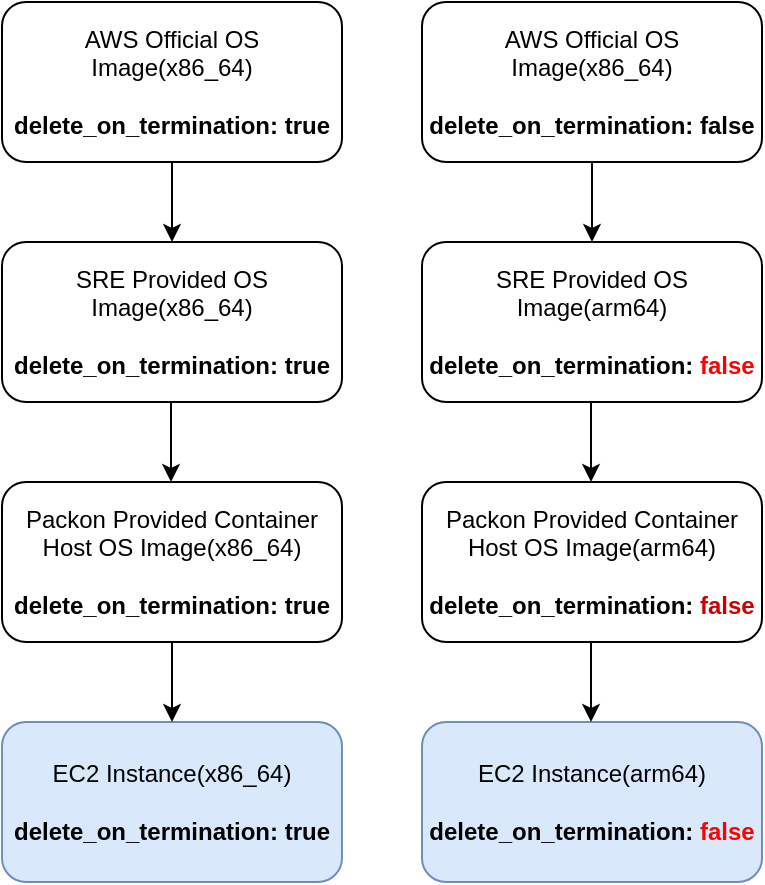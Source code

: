 <mxfile version="24.7.6">
  <diagram name="Page-1" id="d_lKacz_I8V2Ok1XWE2l">
    <mxGraphModel dx="954" dy="556" grid="1" gridSize="10" guides="1" tooltips="1" connect="1" arrows="1" fold="1" page="1" pageScale="1" pageWidth="850" pageHeight="1100" math="0" shadow="0">
      <root>
        <mxCell id="0" />
        <mxCell id="1" parent="0" />
        <mxCell id="EUOBFGdnlfz-_86akROT-1" value="AWS Official OS Image(x86_64)&lt;div&gt;&lt;br&gt;&lt;/div&gt;&lt;div&gt;&lt;b&gt;delete_on_termination: true&lt;/b&gt;&lt;br&gt;&lt;/div&gt;" style="rounded=1;whiteSpace=wrap;html=1;" vertex="1" parent="1">
          <mxGeometry x="110" y="160" width="170" height="80" as="geometry" />
        </mxCell>
        <mxCell id="EUOBFGdnlfz-_86akROT-4" value="SRE Provided OS Image(x86_64)&lt;div&gt;&lt;br&gt;&lt;/div&gt;&lt;div&gt;&lt;b&gt;delete_on_termination: true&lt;/b&gt;&lt;br&gt;&lt;/div&gt;" style="rounded=1;whiteSpace=wrap;html=1;" vertex="1" parent="1">
          <mxGeometry x="110" y="280" width="170" height="80" as="geometry" />
        </mxCell>
        <mxCell id="EUOBFGdnlfz-_86akROT-5" value="SRE Provided OS Image(arm64)&lt;div&gt;&lt;br&gt;&lt;/div&gt;&lt;div&gt;&lt;b&gt;delete_on_termination: &lt;font color=&quot;#ff0000&quot;&gt;false&lt;/font&gt;&lt;/b&gt;&lt;br&gt;&lt;/div&gt;" style="rounded=1;whiteSpace=wrap;html=1;" vertex="1" parent="1">
          <mxGeometry x="320" y="280" width="170" height="80" as="geometry" />
        </mxCell>
        <mxCell id="EUOBFGdnlfz-_86akROT-6" value="Packon Provided Container Host OS Image(x86_64)&lt;div&gt;&lt;br&gt;&lt;/div&gt;&lt;div&gt;&lt;b&gt;delete_on_termination: true&lt;/b&gt;&lt;br&gt;&lt;/div&gt;" style="rounded=1;whiteSpace=wrap;html=1;" vertex="1" parent="1">
          <mxGeometry x="110" y="400" width="170" height="80" as="geometry" />
        </mxCell>
        <mxCell id="EUOBFGdnlfz-_86akROT-7" value="Packon Provided Container Host OS Image(arm64)&lt;div&gt;&lt;br&gt;&lt;/div&gt;&lt;div&gt;&lt;b&gt;delete_on_termination: &lt;font color=&quot;#cc0000&quot;&gt;false&lt;/font&gt;&lt;/b&gt;&lt;br&gt;&lt;/div&gt;" style="rounded=1;whiteSpace=wrap;html=1;" vertex="1" parent="1">
          <mxGeometry x="320" y="400" width="170" height="80" as="geometry" />
        </mxCell>
        <mxCell id="EUOBFGdnlfz-_86akROT-9" value="AWS Official OS Image(x86_64)&lt;div&gt;&lt;br&gt;&lt;/div&gt;&lt;div&gt;&lt;b&gt;delete_on_termination: false&lt;/b&gt;&lt;br&gt;&lt;/div&gt;" style="rounded=1;whiteSpace=wrap;html=1;" vertex="1" parent="1">
          <mxGeometry x="320" y="160" width="170" height="80" as="geometry" />
        </mxCell>
        <mxCell id="EUOBFGdnlfz-_86akROT-10" value="" style="endArrow=classic;html=1;rounded=0;exitX=0.5;exitY=1;exitDx=0;exitDy=0;" edge="1" parent="1" source="EUOBFGdnlfz-_86akROT-1" target="EUOBFGdnlfz-_86akROT-4">
          <mxGeometry width="50" height="50" relative="1" as="geometry">
            <mxPoint x="410" y="400" as="sourcePoint" />
            <mxPoint x="460" y="350" as="targetPoint" />
          </mxGeometry>
        </mxCell>
        <mxCell id="EUOBFGdnlfz-_86akROT-11" value="" style="endArrow=classic;html=1;rounded=0;exitX=0.5;exitY=1;exitDx=0;exitDy=0;entryX=0.5;entryY=0;entryDx=0;entryDy=0;" edge="1" parent="1" source="EUOBFGdnlfz-_86akROT-9" target="EUOBFGdnlfz-_86akROT-5">
          <mxGeometry width="50" height="50" relative="1" as="geometry">
            <mxPoint x="410" y="400" as="sourcePoint" />
            <mxPoint x="460" y="350" as="targetPoint" />
          </mxGeometry>
        </mxCell>
        <mxCell id="EUOBFGdnlfz-_86akROT-13" value="" style="endArrow=classic;html=1;rounded=0;exitX=0.5;exitY=1;exitDx=0;exitDy=0;" edge="1" parent="1">
          <mxGeometry width="50" height="50" relative="1" as="geometry">
            <mxPoint x="194.5" y="360" as="sourcePoint" />
            <mxPoint x="194.5" y="400" as="targetPoint" />
          </mxGeometry>
        </mxCell>
        <mxCell id="EUOBFGdnlfz-_86akROT-14" value="" style="endArrow=classic;html=1;rounded=0;" edge="1" parent="1">
          <mxGeometry width="50" height="50" relative="1" as="geometry">
            <mxPoint x="404.5" y="360" as="sourcePoint" />
            <mxPoint x="404.5" y="400" as="targetPoint" />
          </mxGeometry>
        </mxCell>
        <mxCell id="EUOBFGdnlfz-_86akROT-16" value="EC2 Instance(x86_64)&lt;div&gt;&lt;br&gt;&lt;/div&gt;&lt;div&gt;&lt;b&gt;delete_on_termination: true&lt;/b&gt;&lt;br&gt;&lt;/div&gt;" style="rounded=1;whiteSpace=wrap;html=1;fillColor=#dae8fc;strokeColor=#6c8ebf;" vertex="1" parent="1">
          <mxGeometry x="110" y="520" width="170" height="80" as="geometry" />
        </mxCell>
        <mxCell id="EUOBFGdnlfz-_86akROT-17" value="EC2 Instance(arm64)&lt;div&gt;&lt;br&gt;&lt;/div&gt;&lt;div&gt;&lt;b&gt;delete_on_termination: &lt;font color=&quot;#ff0000&quot;&gt;false&lt;/font&gt;&lt;/b&gt;&lt;br&gt;&lt;/div&gt;" style="rounded=1;whiteSpace=wrap;html=1;fillColor=#dae8fc;strokeColor=#6c8ebf;" vertex="1" parent="1">
          <mxGeometry x="320" y="520" width="170" height="80" as="geometry" />
        </mxCell>
        <mxCell id="EUOBFGdnlfz-_86akROT-18" value="" style="endArrow=classic;html=1;rounded=0;exitX=0.5;exitY=1;exitDx=0;exitDy=0;entryX=0.5;entryY=0;entryDx=0;entryDy=0;" edge="1" parent="1" source="EUOBFGdnlfz-_86akROT-6" target="EUOBFGdnlfz-_86akROT-16">
          <mxGeometry width="50" height="50" relative="1" as="geometry">
            <mxPoint x="410" y="400" as="sourcePoint" />
            <mxPoint x="460" y="350" as="targetPoint" />
          </mxGeometry>
        </mxCell>
        <mxCell id="EUOBFGdnlfz-_86akROT-20" value="" style="endArrow=classic;html=1;rounded=0;" edge="1" parent="1">
          <mxGeometry width="50" height="50" relative="1" as="geometry">
            <mxPoint x="404.5" y="480" as="sourcePoint" />
            <mxPoint x="404.5" y="520" as="targetPoint" />
          </mxGeometry>
        </mxCell>
      </root>
    </mxGraphModel>
  </diagram>
</mxfile>
